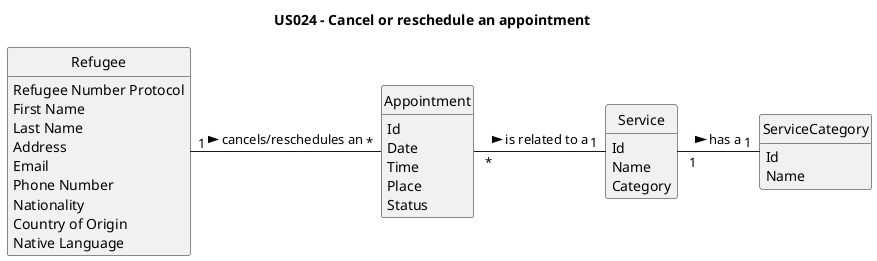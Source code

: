 @startuml
skinparam monochrome true
skinparam packageStyle rectangle
skinparam shadowing false

skinparam classAttributeIconSize 0

hide circle
hide methods

title US024 - Cancel or reschedule an appointment

class Appointment {
    Id
    Date
    Time
    Place
    Status
}

class Service {
    Id
    Name
    Category
}

class ServiceCategory {
    Id
    Name
}

class Refugee {
    Refugee Number Protocol
    First Name
    Last Name
    Address
    Email
    Phone Number
    Nationality
    Country of Origin
    Native Language
}


Refugee "1   " - "   *" Appointment : cancels/reschedules an >
Appointment " *   " - "   1" Service : is related to a >
Service " 1   " - "   1" ServiceCategory : has a >

@enduml
